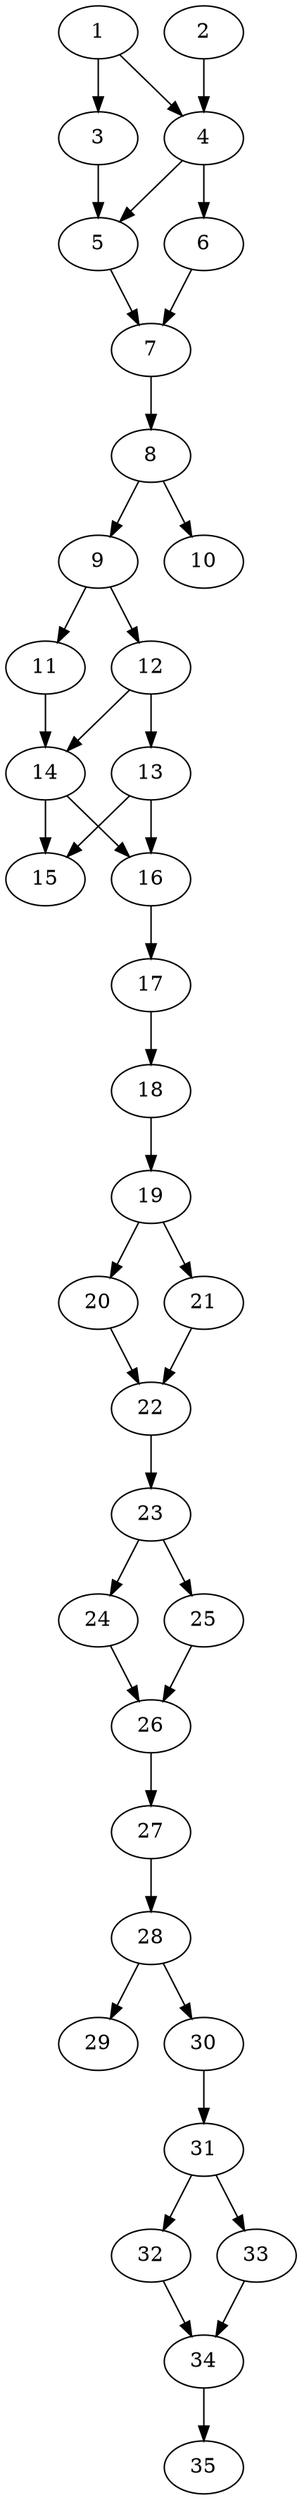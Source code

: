// DAG automatically generated by daggen at Thu Oct  3 14:05:36 2019
// ./daggen --dot -n 35 --ccr 0.5 --fat 0.3 --regular 0.7 --density 0.9 --mindata 5242880 --maxdata 52428800 
digraph G {
  1 [size="81991680", alpha="0.19", expect_size="40995840"] 
  1 -> 3 [size ="40995840"]
  1 -> 4 [size ="40995840"]
  2 [size="57081856", alpha="0.04", expect_size="28540928"] 
  2 -> 4 [size ="28540928"]
  3 [size="43737088", alpha="0.19", expect_size="21868544"] 
  3 -> 5 [size ="21868544"]
  4 [size="21811200", alpha="0.19", expect_size="10905600"] 
  4 -> 5 [size ="10905600"]
  4 -> 6 [size ="10905600"]
  5 [size="100732928", alpha="0.16", expect_size="50366464"] 
  5 -> 7 [size ="50366464"]
  6 [size="65343488", alpha="0.02", expect_size="32671744"] 
  6 -> 7 [size ="32671744"]
  7 [size="87701504", alpha="0.08", expect_size="43850752"] 
  7 -> 8 [size ="43850752"]
  8 [size="32333824", alpha="0.11", expect_size="16166912"] 
  8 -> 9 [size ="16166912"]
  8 -> 10 [size ="16166912"]
  9 [size="32946176", alpha="0.08", expect_size="16473088"] 
  9 -> 11 [size ="16473088"]
  9 -> 12 [size ="16473088"]
  10 [size="58476544", alpha="0.09", expect_size="29238272"] 
  11 [size="70885376", alpha="0.17", expect_size="35442688"] 
  11 -> 14 [size ="35442688"]
  12 [size="66459648", alpha="0.05", expect_size="33229824"] 
  12 -> 13 [size ="33229824"]
  12 -> 14 [size ="33229824"]
  13 [size="83701760", alpha="0.03", expect_size="41850880"] 
  13 -> 15 [size ="41850880"]
  13 -> 16 [size ="41850880"]
  14 [size="76871680", alpha="0.06", expect_size="38435840"] 
  14 -> 15 [size ="38435840"]
  14 -> 16 [size ="38435840"]
  15 [size="73306112", alpha="0.04", expect_size="36653056"] 
  16 [size="53334016", alpha="0.08", expect_size="26667008"] 
  16 -> 17 [size ="26667008"]
  17 [size="62210048", alpha="0.06", expect_size="31105024"] 
  17 -> 18 [size ="31105024"]
  18 [size="98971648", alpha="0.04", expect_size="49485824"] 
  18 -> 19 [size ="49485824"]
  19 [size="58406912", alpha="0.11", expect_size="29203456"] 
  19 -> 20 [size ="29203456"]
  19 -> 21 [size ="29203456"]
  20 [size="96647168", alpha="0.11", expect_size="48323584"] 
  20 -> 22 [size ="48323584"]
  21 [size="43094016", alpha="0.06", expect_size="21547008"] 
  21 -> 22 [size ="21547008"]
  22 [size="31051776", alpha="0.11", expect_size="15525888"] 
  22 -> 23 [size ="15525888"]
  23 [size="53241856", alpha="0.02", expect_size="26620928"] 
  23 -> 24 [size ="26620928"]
  23 -> 25 [size ="26620928"]
  24 [size="67829760", alpha="0.17", expect_size="33914880"] 
  24 -> 26 [size ="33914880"]
  25 [size="97187840", alpha="0.10", expect_size="48593920"] 
  25 -> 26 [size ="48593920"]
  26 [size="21016576", alpha="0.15", expect_size="10508288"] 
  26 -> 27 [size ="10508288"]
  27 [size="58517504", alpha="0.16", expect_size="29258752"] 
  27 -> 28 [size ="29258752"]
  28 [size="87412736", alpha="0.02", expect_size="43706368"] 
  28 -> 29 [size ="43706368"]
  28 -> 30 [size ="43706368"]
  29 [size="12421120", alpha="0.13", expect_size="6210560"] 
  30 [size="65341440", alpha="0.14", expect_size="32670720"] 
  30 -> 31 [size ="32670720"]
  31 [size="22648832", alpha="0.08", expect_size="11324416"] 
  31 -> 32 [size ="11324416"]
  31 -> 33 [size ="11324416"]
  32 [size="50225152", alpha="0.13", expect_size="25112576"] 
  32 -> 34 [size ="25112576"]
  33 [size="100294656", alpha="0.14", expect_size="50147328"] 
  33 -> 34 [size ="50147328"]
  34 [size="17369088", alpha="0.09", expect_size="8684544"] 
  34 -> 35 [size ="8684544"]
  35 [size="95887360", alpha="0.18", expect_size="47943680"] 
}
